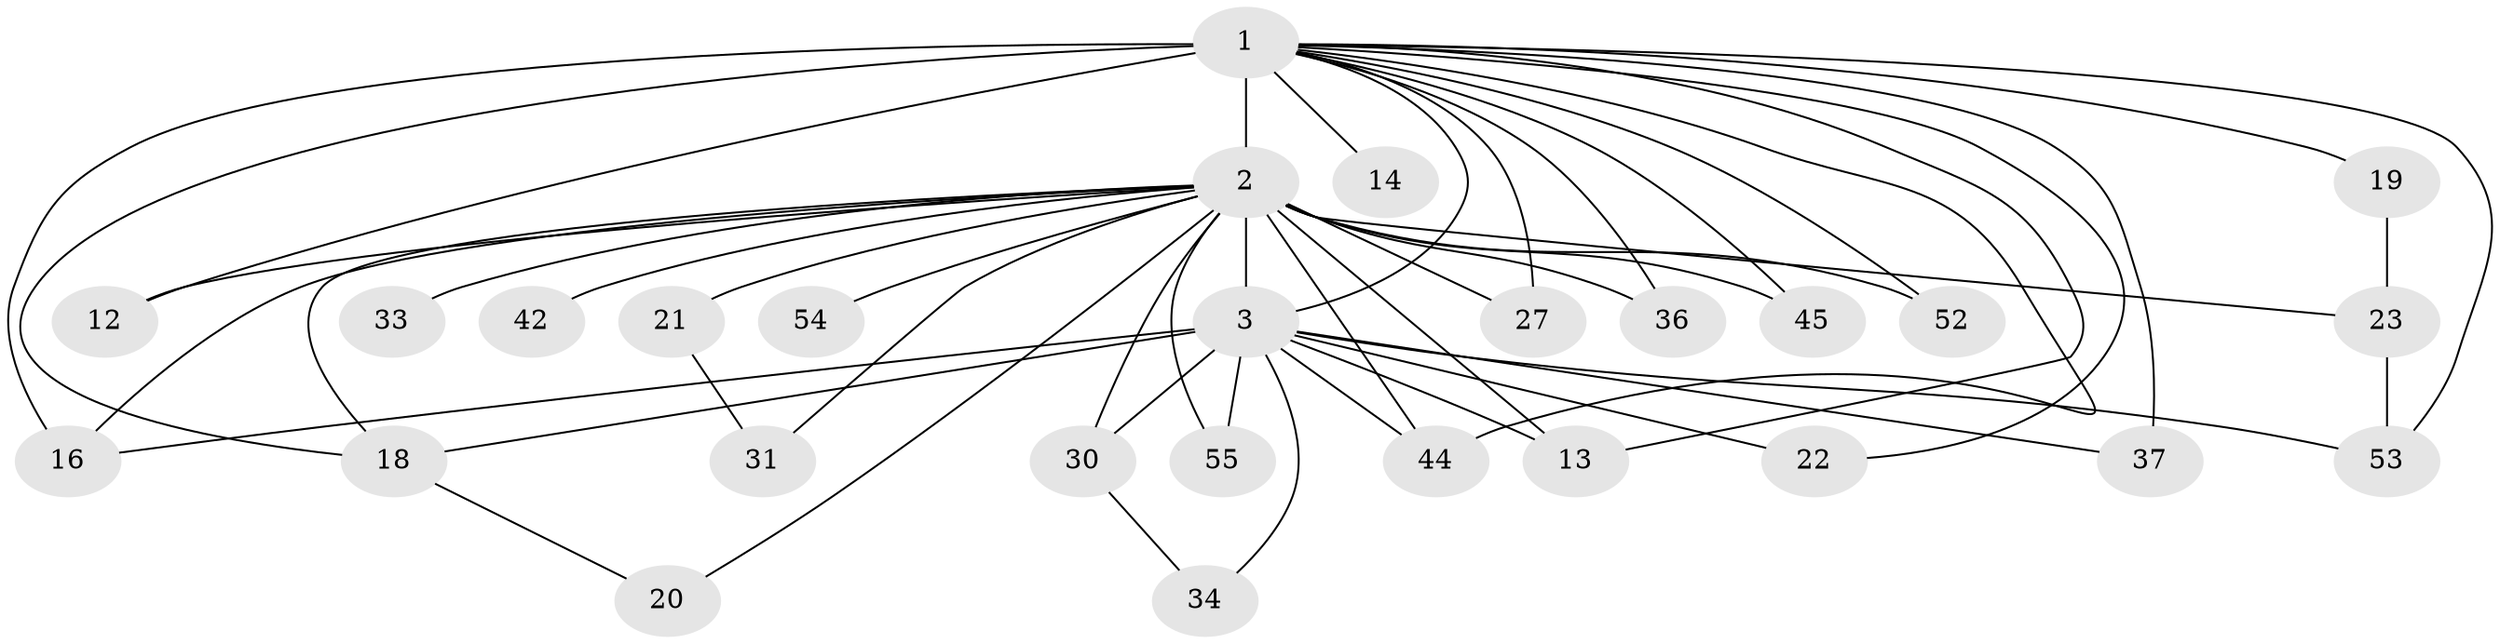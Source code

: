 // original degree distribution, {12: 0.014705882352941176, 25: 0.014705882352941176, 14: 0.04411764705882353, 17: 0.029411764705882353, 20: 0.014705882352941176, 21: 0.014705882352941176, 15: 0.014705882352941176, 2: 0.5735294117647058, 4: 0.08823529411764706, 3: 0.14705882352941177, 5: 0.014705882352941176, 9: 0.014705882352941176, 7: 0.014705882352941176}
// Generated by graph-tools (version 1.1) at 2025/17/03/04/25 18:17:40]
// undirected, 27 vertices, 50 edges
graph export_dot {
graph [start="1"]
  node [color=gray90,style=filled];
  1 [super="+8+10"];
  2 [super="+39+25+7+46+5+35+11+49"];
  3 [super="+4+48+41+29"];
  12 [super="+60+47"];
  13;
  14;
  16 [super="+40"];
  18 [super="+63"];
  19;
  20;
  21;
  22;
  23 [super="+28+51+58+26"];
  27;
  30;
  31;
  33;
  34;
  36;
  37;
  42;
  44 [super="+50"];
  45;
  52;
  53;
  54;
  55;
  1 -- 2 [weight=16];
  1 -- 3 [weight=8];
  1 -- 14 [weight=2];
  1 -- 27;
  1 -- 44;
  1 -- 13;
  1 -- 16 [weight=2];
  1 -- 22;
  1 -- 36;
  1 -- 37;
  1 -- 52;
  1 -- 53;
  1 -- 12 [weight=2];
  1 -- 18;
  1 -- 45;
  1 -- 19;
  2 -- 3 [weight=14];
  2 -- 21 [weight=2];
  2 -- 23 [weight=6];
  2 -- 45;
  2 -- 52;
  2 -- 54 [weight=2];
  2 -- 33 [weight=2];
  2 -- 12 [weight=2];
  2 -- 44;
  2 -- 36;
  2 -- 30;
  2 -- 31;
  2 -- 13;
  2 -- 18;
  2 -- 20;
  2 -- 27;
  2 -- 42 [weight=2];
  2 -- 55;
  2 -- 16;
  3 -- 16;
  3 -- 34;
  3 -- 44;
  3 -- 13;
  3 -- 18;
  3 -- 22;
  3 -- 53;
  3 -- 37;
  3 -- 55;
  3 -- 30;
  18 -- 20;
  19 -- 23 [weight=2];
  21 -- 31;
  23 -- 53;
  30 -- 34;
}
